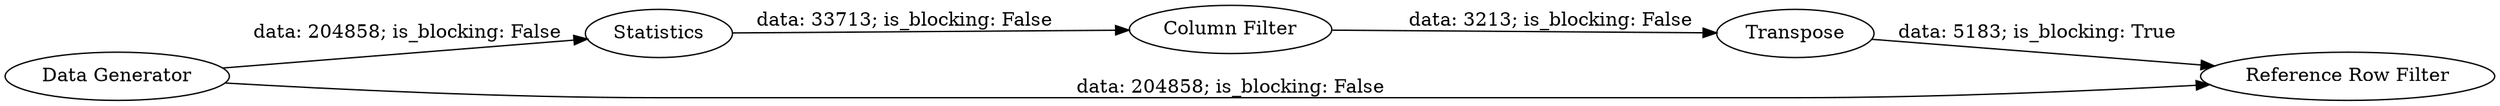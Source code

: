 digraph {
	"563353146648387844_4" [label="Column Filter"]
	"563353146648387844_5" [label=Transpose]
	"563353146648387844_1" [label="Data Generator"]
	"563353146648387844_2" [label=Statistics]
	"563353146648387844_3" [label="Reference Row Filter"]
	"563353146648387844_5" -> "563353146648387844_3" [label="data: 5183; is_blocking: True"]
	"563353146648387844_2" -> "563353146648387844_4" [label="data: 33713; is_blocking: False"]
	"563353146648387844_1" -> "563353146648387844_3" [label="data: 204858; is_blocking: False"]
	"563353146648387844_4" -> "563353146648387844_5" [label="data: 3213; is_blocking: False"]
	"563353146648387844_1" -> "563353146648387844_2" [label="data: 204858; is_blocking: False"]
	rankdir=LR
}
